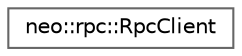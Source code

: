 digraph "Graphical Class Hierarchy"
{
 // LATEX_PDF_SIZE
  bgcolor="transparent";
  edge [fontname=Helvetica,fontsize=10,labelfontname=Helvetica,labelfontsize=10];
  node [fontname=Helvetica,fontsize=10,shape=box,height=0.2,width=0.4];
  rankdir="LR";
  Node0 [id="Node000000",label="neo::rpc::RpcClient",height=0.2,width=0.4,color="grey40", fillcolor="white", style="filled",URL="$classneo_1_1rpc_1_1_rpc_client.html",tooltip="RPC client for making calls to Neo nodes."];
}
